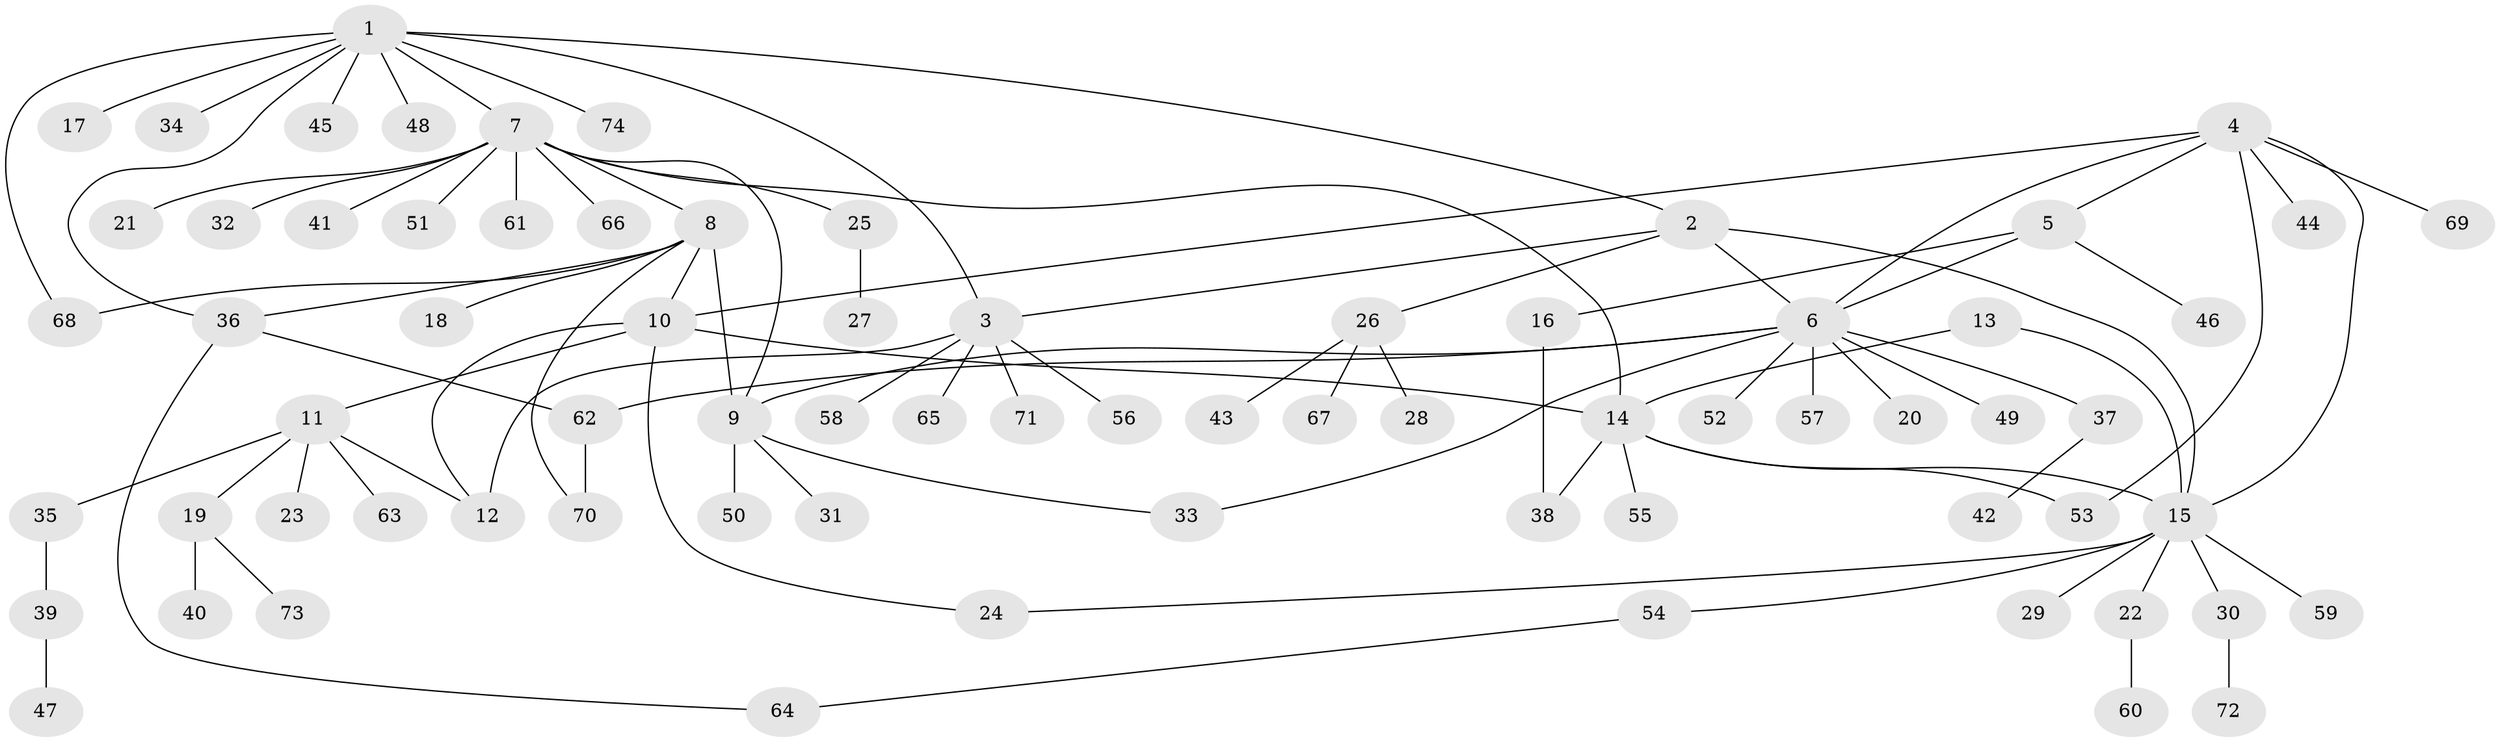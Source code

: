 // coarse degree distribution, {8: 0.03571428571428571, 9: 0.017857142857142856, 14: 0.03571428571428571, 4: 0.03571428571428571, 10: 0.017857142857142856, 6: 0.03571428571428571, 2: 0.16071428571428573, 1: 0.6428571428571429, 3: 0.017857142857142856}
// Generated by graph-tools (version 1.1) at 2025/42/03/06/25 10:42:12]
// undirected, 74 vertices, 93 edges
graph export_dot {
graph [start="1"]
  node [color=gray90,style=filled];
  1;
  2;
  3;
  4;
  5;
  6;
  7;
  8;
  9;
  10;
  11;
  12;
  13;
  14;
  15;
  16;
  17;
  18;
  19;
  20;
  21;
  22;
  23;
  24;
  25;
  26;
  27;
  28;
  29;
  30;
  31;
  32;
  33;
  34;
  35;
  36;
  37;
  38;
  39;
  40;
  41;
  42;
  43;
  44;
  45;
  46;
  47;
  48;
  49;
  50;
  51;
  52;
  53;
  54;
  55;
  56;
  57;
  58;
  59;
  60;
  61;
  62;
  63;
  64;
  65;
  66;
  67;
  68;
  69;
  70;
  71;
  72;
  73;
  74;
  1 -- 2;
  1 -- 3;
  1 -- 7;
  1 -- 17;
  1 -- 34;
  1 -- 36;
  1 -- 45;
  1 -- 48;
  1 -- 68;
  1 -- 74;
  2 -- 3;
  2 -- 6;
  2 -- 15;
  2 -- 26;
  3 -- 12;
  3 -- 56;
  3 -- 58;
  3 -- 65;
  3 -- 71;
  4 -- 5;
  4 -- 6;
  4 -- 10;
  4 -- 15;
  4 -- 44;
  4 -- 53;
  4 -- 69;
  5 -- 6;
  5 -- 16;
  5 -- 46;
  6 -- 9;
  6 -- 20;
  6 -- 33;
  6 -- 37;
  6 -- 49;
  6 -- 52;
  6 -- 57;
  6 -- 62;
  7 -- 8;
  7 -- 9;
  7 -- 14;
  7 -- 21;
  7 -- 25;
  7 -- 32;
  7 -- 41;
  7 -- 51;
  7 -- 61;
  7 -- 66;
  8 -- 9;
  8 -- 10;
  8 -- 18;
  8 -- 36;
  8 -- 68;
  8 -- 70;
  9 -- 31;
  9 -- 33;
  9 -- 50;
  10 -- 11;
  10 -- 12;
  10 -- 14;
  10 -- 24;
  11 -- 12;
  11 -- 19;
  11 -- 23;
  11 -- 35;
  11 -- 63;
  13 -- 14;
  13 -- 15;
  14 -- 15;
  14 -- 38;
  14 -- 53;
  14 -- 55;
  15 -- 22;
  15 -- 24;
  15 -- 29;
  15 -- 30;
  15 -- 54;
  15 -- 59;
  16 -- 38;
  19 -- 40;
  19 -- 73;
  22 -- 60;
  25 -- 27;
  26 -- 28;
  26 -- 43;
  26 -- 67;
  30 -- 72;
  35 -- 39;
  36 -- 62;
  36 -- 64;
  37 -- 42;
  39 -- 47;
  54 -- 64;
  62 -- 70;
}
